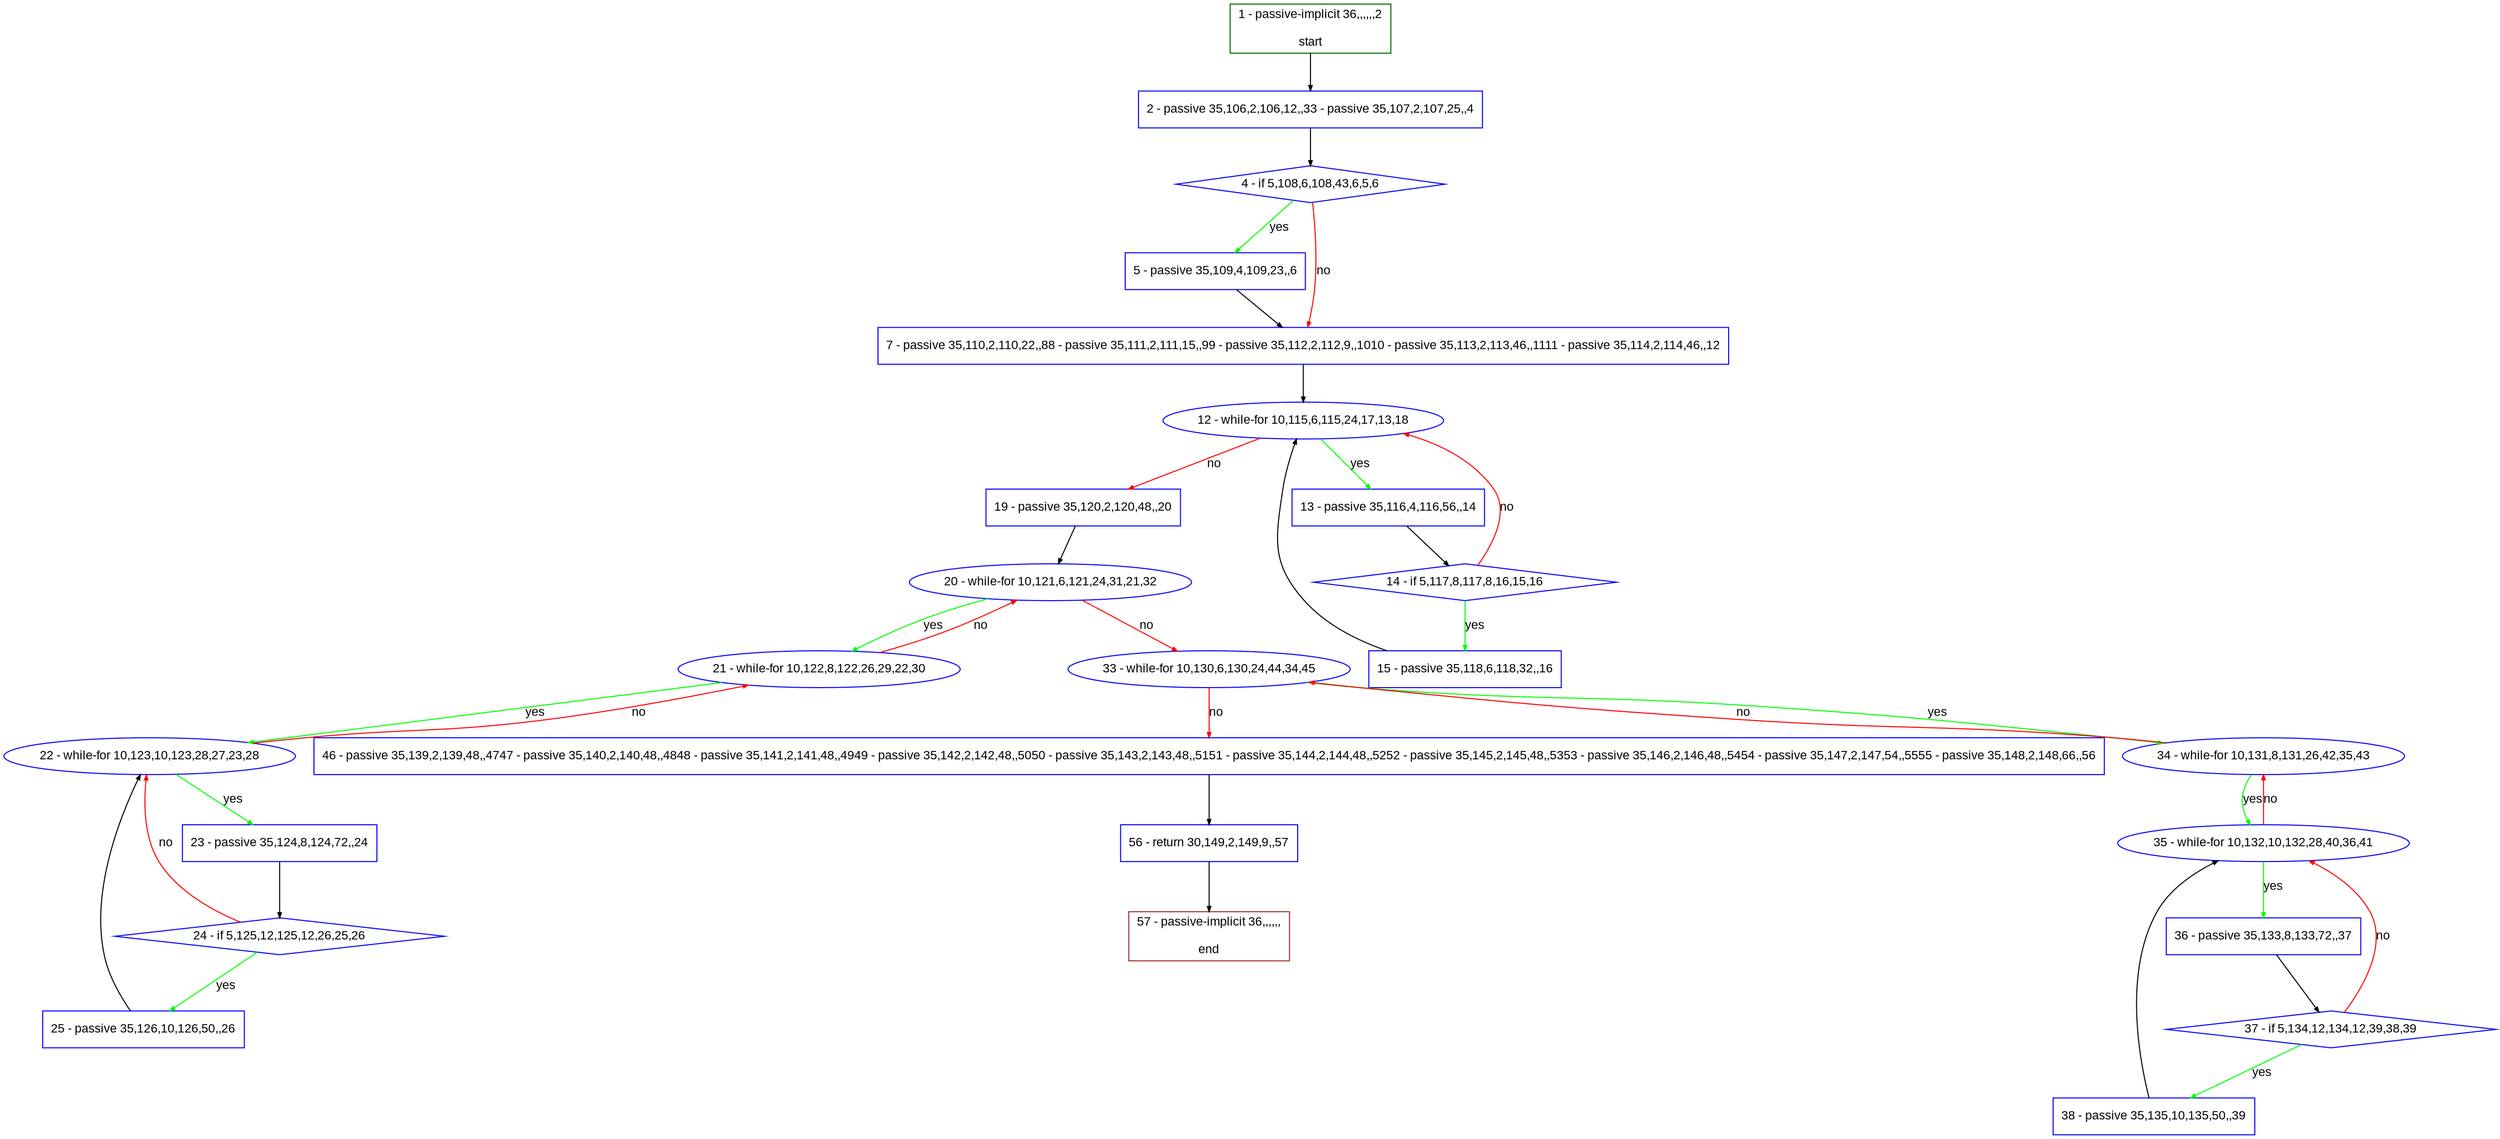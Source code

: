 digraph "" {
  graph [pack="true", label="", fontsize="12", packmode="clust", fontname="Arial", fillcolor="#FFFFCC", bgcolor="white", style="rounded,filled", compound="true"];
  node [node_initialized="no", label="", color="grey", fontsize="12", fillcolor="white", fontname="Arial", style="filled", shape="rectangle", compound="true", fixedsize="false"];
  edge [fontcolor="black", arrowhead="normal", arrowtail="none", arrowsize="0.5", ltail="", label="", color="black", fontsize="12", lhead="", fontname="Arial", dir="forward", compound="true"];
  __N1 [label="2 - passive 35,106,2,106,12,,33 - passive 35,107,2,107,25,,4", color="#0000ff", fillcolor="#ffffff", style="filled", shape="box"];
  __N2 [label="1 - passive-implicit 36,,,,,,2\n\nstart", color="#006400", fillcolor="#ffffff", style="filled", shape="box"];
  __N3 [label="4 - if 5,108,6,108,43,6,5,6", color="#0000ff", fillcolor="#ffffff", style="filled", shape="diamond"];
  __N4 [label="5 - passive 35,109,4,109,23,,6", color="#0000ff", fillcolor="#ffffff", style="filled", shape="box"];
  __N5 [label="7 - passive 35,110,2,110,22,,88 - passive 35,111,2,111,15,,99 - passive 35,112,2,112,9,,1010 - passive 35,113,2,113,46,,1111 - passive 35,114,2,114,46,,12", color="#0000ff", fillcolor="#ffffff", style="filled", shape="box"];
  __N6 [label="12 - while-for 10,115,6,115,24,17,13,18", color="#0000ff", fillcolor="#ffffff", style="filled", shape="oval"];
  __N7 [label="13 - passive 35,116,4,116,56,,14", color="#0000ff", fillcolor="#ffffff", style="filled", shape="box"];
  __N8 [label="19 - passive 35,120,2,120,48,,20", color="#0000ff", fillcolor="#ffffff", style="filled", shape="box"];
  __N9 [label="14 - if 5,117,8,117,8,16,15,16", color="#0000ff", fillcolor="#ffffff", style="filled", shape="diamond"];
  __N10 [label="15 - passive 35,118,6,118,32,,16", color="#0000ff", fillcolor="#ffffff", style="filled", shape="box"];
  __N11 [label="20 - while-for 10,121,6,121,24,31,21,32", color="#0000ff", fillcolor="#ffffff", style="filled", shape="oval"];
  __N12 [label="21 - while-for 10,122,8,122,26,29,22,30", color="#0000ff", fillcolor="#ffffff", style="filled", shape="oval"];
  __N13 [label="33 - while-for 10,130,6,130,24,44,34,45", color="#0000ff", fillcolor="#ffffff", style="filled", shape="oval"];
  __N14 [label="22 - while-for 10,123,10,123,28,27,23,28", color="#0000ff", fillcolor="#ffffff", style="filled", shape="oval"];
  __N15 [label="23 - passive 35,124,8,124,72,,24", color="#0000ff", fillcolor="#ffffff", style="filled", shape="box"];
  __N16 [label="24 - if 5,125,12,125,12,26,25,26", color="#0000ff", fillcolor="#ffffff", style="filled", shape="diamond"];
  __N17 [label="25 - passive 35,126,10,126,50,,26", color="#0000ff", fillcolor="#ffffff", style="filled", shape="box"];
  __N18 [label="34 - while-for 10,131,8,131,26,42,35,43", color="#0000ff", fillcolor="#ffffff", style="filled", shape="oval"];
  __N19 [label="46 - passive 35,139,2,139,48,,4747 - passive 35,140,2,140,48,,4848 - passive 35,141,2,141,48,,4949 - passive 35,142,2,142,48,,5050 - passive 35,143,2,143,48,,5151 - passive 35,144,2,144,48,,5252 - passive 35,145,2,145,48,,5353 - passive 35,146,2,146,48,,5454 - passive 35,147,2,147,54,,5555 - passive 35,148,2,148,66,,56", color="#0000ff", fillcolor="#ffffff", style="filled", shape="box"];
  __N20 [label="35 - while-for 10,132,10,132,28,40,36,41", color="#0000ff", fillcolor="#ffffff", style="filled", shape="oval"];
  __N21 [label="36 - passive 35,133,8,133,72,,37", color="#0000ff", fillcolor="#ffffff", style="filled", shape="box"];
  __N22 [label="37 - if 5,134,12,134,12,39,38,39", color="#0000ff", fillcolor="#ffffff", style="filled", shape="diamond"];
  __N23 [label="38 - passive 35,135,10,135,50,,39", color="#0000ff", fillcolor="#ffffff", style="filled", shape="box"];
  __N24 [label="56 - return 30,149,2,149,9,,57", color="#0000ff", fillcolor="#ffffff", style="filled", shape="box"];
  __N25 [label="57 - passive-implicit 36,,,,,,\n\nend", color="#a52a2a", fillcolor="#ffffff", style="filled", shape="box"];
  __N2 -> __N1 [arrowhead="normal", arrowtail="none", color="#000000", label="", dir="forward"];
  __N1 -> __N3 [arrowhead="normal", arrowtail="none", color="#000000", label="", dir="forward"];
  __N3 -> __N4 [arrowhead="normal", arrowtail="none", color="#00ff00", label="yes", dir="forward"];
  __N3 -> __N5 [arrowhead="normal", arrowtail="none", color="#ff0000", label="no", dir="forward"];
  __N4 -> __N5 [arrowhead="normal", arrowtail="none", color="#000000", label="", dir="forward"];
  __N5 -> __N6 [arrowhead="normal", arrowtail="none", color="#000000", label="", dir="forward"];
  __N6 -> __N7 [arrowhead="normal", arrowtail="none", color="#00ff00", label="yes", dir="forward"];
  __N6 -> __N8 [arrowhead="normal", arrowtail="none", color="#ff0000", label="no", dir="forward"];
  __N7 -> __N9 [arrowhead="normal", arrowtail="none", color="#000000", label="", dir="forward"];
  __N9 -> __N6 [arrowhead="normal", arrowtail="none", color="#ff0000", label="no", dir="forward"];
  __N9 -> __N10 [arrowhead="normal", arrowtail="none", color="#00ff00", label="yes", dir="forward"];
  __N10 -> __N6 [arrowhead="normal", arrowtail="none", color="#000000", label="", dir="forward"];
  __N8 -> __N11 [arrowhead="normal", arrowtail="none", color="#000000", label="", dir="forward"];
  __N11 -> __N12 [arrowhead="normal", arrowtail="none", color="#00ff00", label="yes", dir="forward"];
  __N12 -> __N11 [arrowhead="normal", arrowtail="none", color="#ff0000", label="no", dir="forward"];
  __N11 -> __N13 [arrowhead="normal", arrowtail="none", color="#ff0000", label="no", dir="forward"];
  __N12 -> __N14 [arrowhead="normal", arrowtail="none", color="#00ff00", label="yes", dir="forward"];
  __N14 -> __N12 [arrowhead="normal", arrowtail="none", color="#ff0000", label="no", dir="forward"];
  __N14 -> __N15 [arrowhead="normal", arrowtail="none", color="#00ff00", label="yes", dir="forward"];
  __N15 -> __N16 [arrowhead="normal", arrowtail="none", color="#000000", label="", dir="forward"];
  __N16 -> __N14 [arrowhead="normal", arrowtail="none", color="#ff0000", label="no", dir="forward"];
  __N16 -> __N17 [arrowhead="normal", arrowtail="none", color="#00ff00", label="yes", dir="forward"];
  __N17 -> __N14 [arrowhead="normal", arrowtail="none", color="#000000", label="", dir="forward"];
  __N13 -> __N18 [arrowhead="normal", arrowtail="none", color="#00ff00", label="yes", dir="forward"];
  __N18 -> __N13 [arrowhead="normal", arrowtail="none", color="#ff0000", label="no", dir="forward"];
  __N13 -> __N19 [arrowhead="normal", arrowtail="none", color="#ff0000", label="no", dir="forward"];
  __N18 -> __N20 [arrowhead="normal", arrowtail="none", color="#00ff00", label="yes", dir="forward"];
  __N20 -> __N18 [arrowhead="normal", arrowtail="none", color="#ff0000", label="no", dir="forward"];
  __N20 -> __N21 [arrowhead="normal", arrowtail="none", color="#00ff00", label="yes", dir="forward"];
  __N21 -> __N22 [arrowhead="normal", arrowtail="none", color="#000000", label="", dir="forward"];
  __N22 -> __N20 [arrowhead="normal", arrowtail="none", color="#ff0000", label="no", dir="forward"];
  __N22 -> __N23 [arrowhead="normal", arrowtail="none", color="#00ff00", label="yes", dir="forward"];
  __N23 -> __N20 [arrowhead="normal", arrowtail="none", color="#000000", label="", dir="forward"];
  __N19 -> __N24 [arrowhead="normal", arrowtail="none", color="#000000", label="", dir="forward"];
  __N24 -> __N25 [arrowhead="normal", arrowtail="none", color="#000000", label="", dir="forward"];
}
